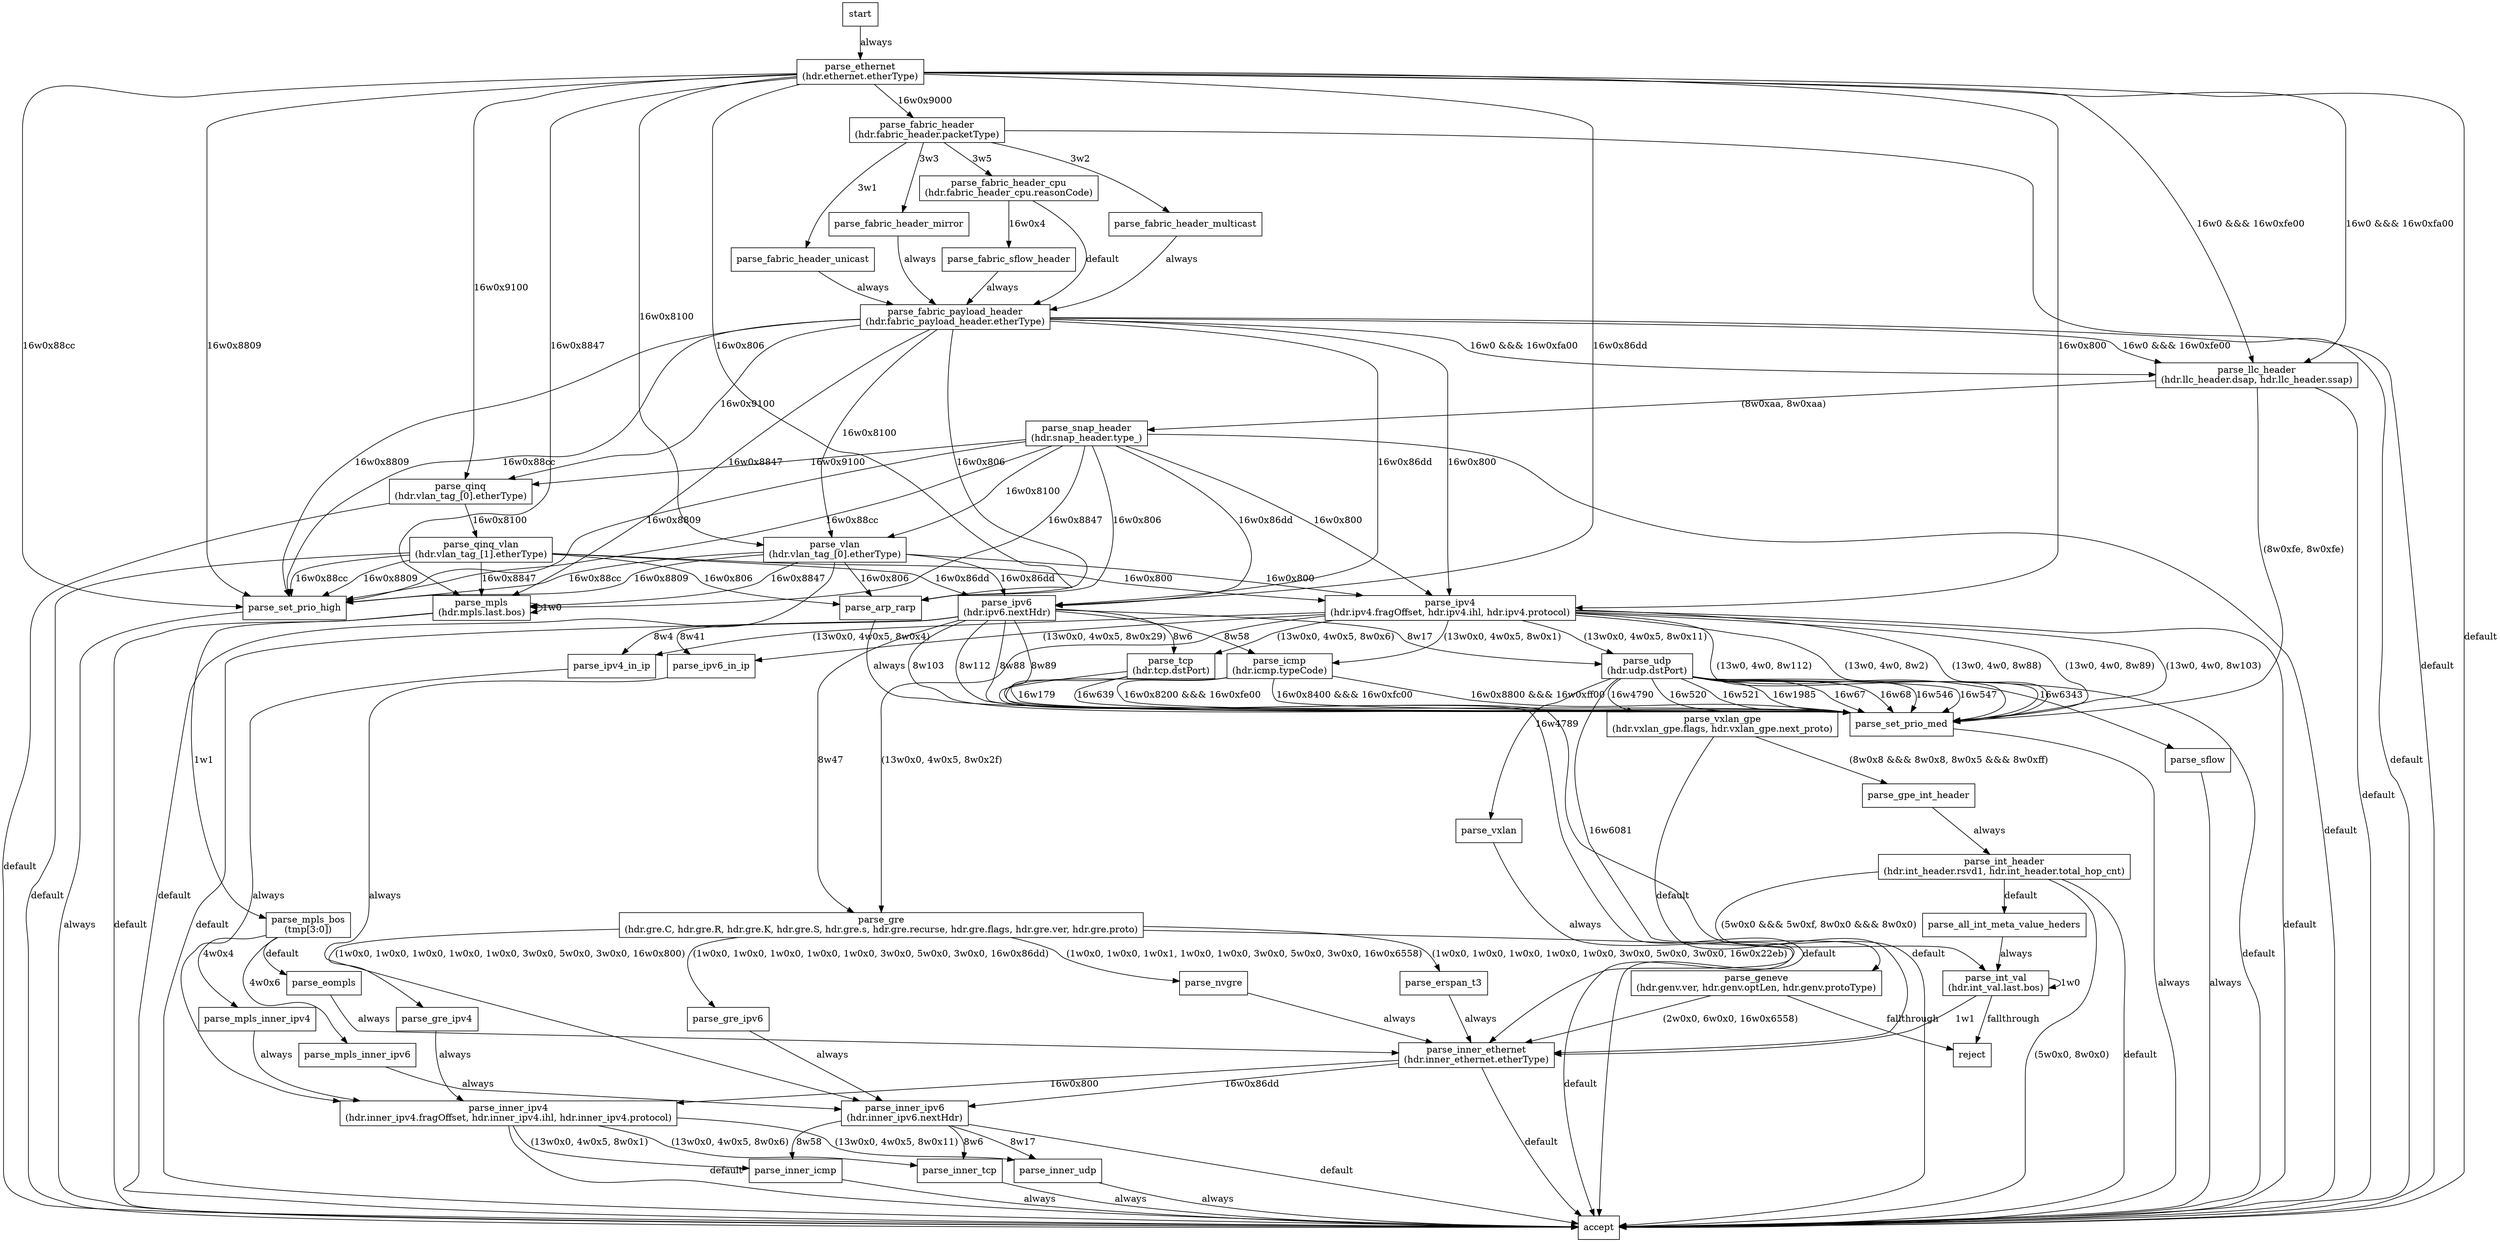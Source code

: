 digraph ParserImpl{
parse_all_int_meta_value_heders [shape=rectangle,label="parse_all_int_meta_value_heders"]
parse_arp_rarp [shape=rectangle,label="parse_arp_rarp"]
parse_eompls [shape=rectangle,label="parse_eompls"]
parse_erspan_t3 [shape=rectangle,label="parse_erspan_t3"]
parse_ethernet [shape=rectangle,label="parse_ethernet
(hdr.ethernet.etherType)"]
parse_fabric_header [shape=rectangle,label="parse_fabric_header
(hdr.fabric_header.packetType)"]
parse_fabric_header_cpu [shape=rectangle,label="parse_fabric_header_cpu
(hdr.fabric_header_cpu.reasonCode)"]
parse_fabric_header_mirror [shape=rectangle,label="parse_fabric_header_mirror"]
parse_fabric_header_multicast [shape=rectangle,label="parse_fabric_header_multicast"]
parse_fabric_header_unicast [shape=rectangle,label="parse_fabric_header_unicast"]
parse_fabric_payload_header [shape=rectangle,label="parse_fabric_payload_header
(hdr.fabric_payload_header.etherType)"]
parse_fabric_sflow_header [shape=rectangle,label="parse_fabric_sflow_header"]
parse_geneve [shape=rectangle,label="parse_geneve
(hdr.genv.ver, hdr.genv.optLen, hdr.genv.protoType)"]
parse_gpe_int_header [shape=rectangle,label="parse_gpe_int_header"]
parse_gre [shape=rectangle,label="parse_gre
(hdr.gre.C, hdr.gre.R, hdr.gre.K, hdr.gre.S, hdr.gre.s, hdr.gre.recurse, hdr.gre.flags, hdr.gre.ver, hdr.gre.proto)"]
parse_gre_ipv4 [shape=rectangle,label="parse_gre_ipv4"]
parse_gre_ipv6 [shape=rectangle,label="parse_gre_ipv6"]
parse_icmp [shape=rectangle,label="parse_icmp
(hdr.icmp.typeCode)"]
parse_inner_ethernet [shape=rectangle,label="parse_inner_ethernet
(hdr.inner_ethernet.etherType)"]
parse_inner_icmp [shape=rectangle,label="parse_inner_icmp"]
parse_inner_ipv4 [shape=rectangle,label="parse_inner_ipv4
(hdr.inner_ipv4.fragOffset, hdr.inner_ipv4.ihl, hdr.inner_ipv4.protocol)"]
parse_inner_ipv6 [shape=rectangle,label="parse_inner_ipv6
(hdr.inner_ipv6.nextHdr)"]
parse_inner_tcp [shape=rectangle,label="parse_inner_tcp"]
parse_inner_udp [shape=rectangle,label="parse_inner_udp"]
parse_int_header [shape=rectangle,label="parse_int_header
(hdr.int_header.rsvd1, hdr.int_header.total_hop_cnt)"]
parse_int_val [shape=rectangle,label="parse_int_val
(hdr.int_val.last.bos)"]
parse_ipv4 [shape=rectangle,label="parse_ipv4
(hdr.ipv4.fragOffset, hdr.ipv4.ihl, hdr.ipv4.protocol)"]
parse_ipv4_in_ip [shape=rectangle,label="parse_ipv4_in_ip"]
parse_ipv6 [shape=rectangle,label="parse_ipv6
(hdr.ipv6.nextHdr)"]
parse_ipv6_in_ip [shape=rectangle,label="parse_ipv6_in_ip"]
parse_llc_header [shape=rectangle,label="parse_llc_header
(hdr.llc_header.dsap, hdr.llc_header.ssap)"]
parse_mpls [shape=rectangle,label="parse_mpls
(hdr.mpls.last.bos)"]
parse_mpls_bos [shape=rectangle,label="parse_mpls_bos
(tmp[3:0])"]
parse_mpls_inner_ipv4 [shape=rectangle,label="parse_mpls_inner_ipv4"]
parse_mpls_inner_ipv6 [shape=rectangle,label="parse_mpls_inner_ipv6"]
parse_nvgre [shape=rectangle,label="parse_nvgre"]
parse_qinq [shape=rectangle,label="parse_qinq
(hdr.vlan_tag_[0].etherType)"]
parse_qinq_vlan [shape=rectangle,label="parse_qinq_vlan
(hdr.vlan_tag_[1].etherType)"]
parse_set_prio_high [shape=rectangle,label="parse_set_prio_high"]
parse_set_prio_med [shape=rectangle,label="parse_set_prio_med"]
parse_sflow [shape=rectangle,label="parse_sflow"]
parse_snap_header [shape=rectangle,label="parse_snap_header
(hdr.snap_header.type_)"]
parse_tcp [shape=rectangle,label="parse_tcp
(hdr.tcp.dstPort)"]
parse_udp [shape=rectangle,label="parse_udp
(hdr.udp.dstPort)"]
parse_vlan [shape=rectangle,label="parse_vlan
(hdr.vlan_tag_[0].etherType)"]
parse_vxlan [shape=rectangle,label="parse_vxlan"]
parse_vxlan_gpe [shape=rectangle,label="parse_vxlan_gpe
(hdr.vxlan_gpe.flags, hdr.vxlan_gpe.next_proto)"]
start [shape=rectangle,label="start"]
accept [shape=rectangle,label="accept"]
reject [shape=rectangle,label="reject"]
parse_all_int_meta_value_heders -> parse_int_val [label="always"]
parse_arp_rarp -> parse_set_prio_med [label="always"]
parse_eompls -> parse_inner_ethernet [label="always"]
parse_erspan_t3 -> parse_inner_ethernet [label="always"]
parse_ethernet -> parse_llc_header [label="16w0 &&& 16w0xfe00"]
parse_ethernet -> parse_llc_header [label="16w0 &&& 16w0xfa00"]
parse_ethernet -> parse_fabric_header [label="16w0x9000"]
parse_ethernet -> parse_vlan [label="16w0x8100"]
parse_ethernet -> parse_qinq [label="16w0x9100"]
parse_ethernet -> parse_mpls [label="16w0x8847"]
parse_ethernet -> parse_ipv4 [label="16w0x800"]
parse_ethernet -> parse_ipv6 [label="16w0x86dd"]
parse_ethernet -> parse_arp_rarp [label="16w0x806"]
parse_ethernet -> parse_set_prio_high [label="16w0x88cc"]
parse_ethernet -> parse_set_prio_high [label="16w0x8809"]
parse_ethernet -> accept [label="default"]
parse_fabric_header -> parse_fabric_header_unicast [label="3w1"]
parse_fabric_header -> parse_fabric_header_multicast [label="3w2"]
parse_fabric_header -> parse_fabric_header_mirror [label="3w3"]
parse_fabric_header -> parse_fabric_header_cpu [label="3w5"]
parse_fabric_header -> accept [label="default"]
parse_fabric_header_cpu -> parse_fabric_sflow_header [label="16w0x4"]
parse_fabric_header_cpu -> parse_fabric_payload_header [label="default"]
parse_fabric_header_mirror -> parse_fabric_payload_header [label="always"]
parse_fabric_header_multicast -> parse_fabric_payload_header [label="always"]
parse_fabric_header_unicast -> parse_fabric_payload_header [label="always"]
parse_fabric_payload_header -> parse_llc_header [label="16w0 &&& 16w0xfe00"]
parse_fabric_payload_header -> parse_llc_header [label="16w0 &&& 16w0xfa00"]
parse_fabric_payload_header -> parse_vlan [label="16w0x8100"]
parse_fabric_payload_header -> parse_qinq [label="16w0x9100"]
parse_fabric_payload_header -> parse_mpls [label="16w0x8847"]
parse_fabric_payload_header -> parse_ipv4 [label="16w0x800"]
parse_fabric_payload_header -> parse_ipv6 [label="16w0x86dd"]
parse_fabric_payload_header -> parse_arp_rarp [label="16w0x806"]
parse_fabric_payload_header -> parse_set_prio_high [label="16w0x88cc"]
parse_fabric_payload_header -> parse_set_prio_high [label="16w0x8809"]
parse_fabric_payload_header -> accept [label="default"]
parse_fabric_sflow_header -> parse_fabric_payload_header [label="always"]
parse_geneve -> parse_inner_ethernet [label="(2w0x0, 6w0x0, 16w0x6558)"]
parse_geneve -> reject [label="fallthrough"]
parse_gpe_int_header -> parse_int_header [label="always"]
parse_gre -> parse_nvgre [label="(1w0x0, 1w0x0, 1w0x1, 1w0x0, 1w0x0, 3w0x0, 5w0x0, 3w0x0, 16w0x6558)"]
parse_gre -> parse_gre_ipv4 [label="(1w0x0, 1w0x0, 1w0x0, 1w0x0, 1w0x0, 3w0x0, 5w0x0, 3w0x0, 16w0x800)"]
parse_gre -> parse_gre_ipv6 [label="(1w0x0, 1w0x0, 1w0x0, 1w0x0, 1w0x0, 3w0x0, 5w0x0, 3w0x0, 16w0x86dd)"]
parse_gre -> parse_erspan_t3 [label="(1w0x0, 1w0x0, 1w0x0, 1w0x0, 1w0x0, 3w0x0, 5w0x0, 3w0x0, 16w0x22eb)"]
parse_gre -> accept [label="default"]
parse_gre_ipv4 -> parse_inner_ipv4 [label="always"]
parse_gre_ipv6 -> parse_inner_ipv6 [label="always"]
parse_icmp -> parse_set_prio_med [label="16w0x8200 &&& 16w0xfe00"]
parse_icmp -> parse_set_prio_med [label="16w0x8400 &&& 16w0xfc00"]
parse_icmp -> parse_set_prio_med [label="16w0x8800 &&& 16w0xff00"]
parse_icmp -> accept [label="default"]
parse_inner_ethernet -> parse_inner_ipv4 [label="16w0x800"]
parse_inner_ethernet -> parse_inner_ipv6 [label="16w0x86dd"]
parse_inner_ethernet -> accept [label="default"]
parse_inner_icmp -> accept [label="always"]
parse_inner_ipv4 -> parse_inner_icmp [label="(13w0x0, 4w0x5, 8w0x1)"]
parse_inner_ipv4 -> parse_inner_tcp [label="(13w0x0, 4w0x5, 8w0x6)"]
parse_inner_ipv4 -> parse_inner_udp [label="(13w0x0, 4w0x5, 8w0x11)"]
parse_inner_ipv4 -> accept [label="default"]
parse_inner_ipv6 -> parse_inner_icmp [label="8w58"]
parse_inner_ipv6 -> parse_inner_tcp [label="8w6"]
parse_inner_ipv6 -> parse_inner_udp [label="8w17"]
parse_inner_ipv6 -> accept [label="default"]
parse_inner_tcp -> accept [label="always"]
parse_inner_udp -> accept [label="always"]
parse_int_header -> accept [label="(5w0x0, 8w0x0)"]
parse_int_header -> parse_int_val [label="(5w0x0 &&& 5w0xf, 8w0x0 &&& 8w0x0)"]
parse_int_header -> accept [label="default"]
parse_int_header -> parse_all_int_meta_value_heders [label="default"]
parse_int_val -> parse_int_val [label="1w0"]
parse_int_val -> parse_inner_ethernet [label="1w1"]
parse_int_val -> reject [label="fallthrough"]
parse_ipv4 -> parse_icmp [label="(13w0x0, 4w0x5, 8w0x1)"]
parse_ipv4 -> parse_tcp [label="(13w0x0, 4w0x5, 8w0x6)"]
parse_ipv4 -> parse_udp [label="(13w0x0, 4w0x5, 8w0x11)"]
parse_ipv4 -> parse_gre [label="(13w0x0, 4w0x5, 8w0x2f)"]
parse_ipv4 -> parse_ipv4_in_ip [label="(13w0x0, 4w0x5, 8w0x4)"]
parse_ipv4 -> parse_ipv6_in_ip [label="(13w0x0, 4w0x5, 8w0x29)"]
parse_ipv4 -> parse_set_prio_med [label="(13w0, 4w0, 8w2)"]
parse_ipv4 -> parse_set_prio_med [label="(13w0, 4w0, 8w88)"]
parse_ipv4 -> parse_set_prio_med [label="(13w0, 4w0, 8w89)"]
parse_ipv4 -> parse_set_prio_med [label="(13w0, 4w0, 8w103)"]
parse_ipv4 -> parse_set_prio_med [label="(13w0, 4w0, 8w112)"]
parse_ipv4 -> accept [label="default"]
parse_ipv4_in_ip -> parse_inner_ipv4 [label="always"]
parse_ipv6 -> parse_icmp [label="8w58"]
parse_ipv6 -> parse_tcp [label="8w6"]
parse_ipv6 -> parse_ipv4_in_ip [label="8w4"]
parse_ipv6 -> parse_udp [label="8w17"]
parse_ipv6 -> parse_gre [label="8w47"]
parse_ipv6 -> parse_ipv6_in_ip [label="8w41"]
parse_ipv6 -> parse_set_prio_med [label="8w88"]
parse_ipv6 -> parse_set_prio_med [label="8w89"]
parse_ipv6 -> parse_set_prio_med [label="8w103"]
parse_ipv6 -> parse_set_prio_med [label="8w112"]
parse_ipv6 -> accept [label="default"]
parse_ipv6_in_ip -> parse_inner_ipv6 [label="always"]
parse_llc_header -> parse_snap_header [label="(8w0xaa, 8w0xaa)"]
parse_llc_header -> parse_set_prio_med [label="(8w0xfe, 8w0xfe)"]
parse_llc_header -> accept [label="default"]
parse_mpls -> parse_mpls [label="1w0"]
parse_mpls -> parse_mpls_bos [label="1w1"]
parse_mpls -> accept [label="default"]
parse_mpls_bos -> parse_mpls_inner_ipv4 [label="4w0x4"]
parse_mpls_bos -> parse_mpls_inner_ipv6 [label="4w0x6"]
parse_mpls_bos -> parse_eompls [label="default"]
parse_mpls_inner_ipv4 -> parse_inner_ipv4 [label="always"]
parse_mpls_inner_ipv6 -> parse_inner_ipv6 [label="always"]
parse_nvgre -> parse_inner_ethernet [label="always"]
parse_qinq -> parse_qinq_vlan [label="16w0x8100"]
parse_qinq -> accept [label="default"]
parse_qinq_vlan -> parse_mpls [label="16w0x8847"]
parse_qinq_vlan -> parse_ipv4 [label="16w0x800"]
parse_qinq_vlan -> parse_ipv6 [label="16w0x86dd"]
parse_qinq_vlan -> parse_arp_rarp [label="16w0x806"]
parse_qinq_vlan -> parse_set_prio_high [label="16w0x88cc"]
parse_qinq_vlan -> parse_set_prio_high [label="16w0x8809"]
parse_qinq_vlan -> accept [label="default"]
parse_set_prio_high -> accept [label="always"]
parse_set_prio_med -> accept [label="always"]
parse_sflow -> accept [label="always"]
parse_snap_header -> parse_vlan [label="16w0x8100"]
parse_snap_header -> parse_qinq [label="16w0x9100"]
parse_snap_header -> parse_mpls [label="16w0x8847"]
parse_snap_header -> parse_ipv4 [label="16w0x800"]
parse_snap_header -> parse_ipv6 [label="16w0x86dd"]
parse_snap_header -> parse_arp_rarp [label="16w0x806"]
parse_snap_header -> parse_set_prio_high [label="16w0x88cc"]
parse_snap_header -> parse_set_prio_high [label="16w0x8809"]
parse_snap_header -> accept [label="default"]
parse_tcp -> parse_set_prio_med [label="16w179"]
parse_tcp -> parse_set_prio_med [label="16w639"]
parse_tcp -> accept [label="default"]
parse_udp -> parse_vxlan [label="16w4789"]
parse_udp -> parse_geneve [label="16w6081"]
parse_udp -> parse_vxlan_gpe [label="16w4790"]
parse_udp -> parse_set_prio_med [label="16w67"]
parse_udp -> parse_set_prio_med [label="16w68"]
parse_udp -> parse_set_prio_med [label="16w546"]
parse_udp -> parse_set_prio_med [label="16w547"]
parse_udp -> parse_set_prio_med [label="16w520"]
parse_udp -> parse_set_prio_med [label="16w521"]
parse_udp -> parse_set_prio_med [label="16w1985"]
parse_udp -> parse_sflow [label="16w6343"]
parse_udp -> accept [label="default"]
parse_vlan -> parse_mpls [label="16w0x8847"]
parse_vlan -> parse_ipv4 [label="16w0x800"]
parse_vlan -> parse_ipv6 [label="16w0x86dd"]
parse_vlan -> parse_arp_rarp [label="16w0x806"]
parse_vlan -> parse_set_prio_high [label="16w0x88cc"]
parse_vlan -> parse_set_prio_high [label="16w0x8809"]
parse_vlan -> accept [label="default"]
parse_vxlan -> parse_inner_ethernet [label="always"]
parse_vxlan_gpe -> parse_gpe_int_header [label="(8w0x8 &&& 8w0x8, 8w0x5 &&& 8w0xff)"]
parse_vxlan_gpe -> parse_inner_ethernet [label="default"]
start -> parse_ethernet [label="always"]
}
